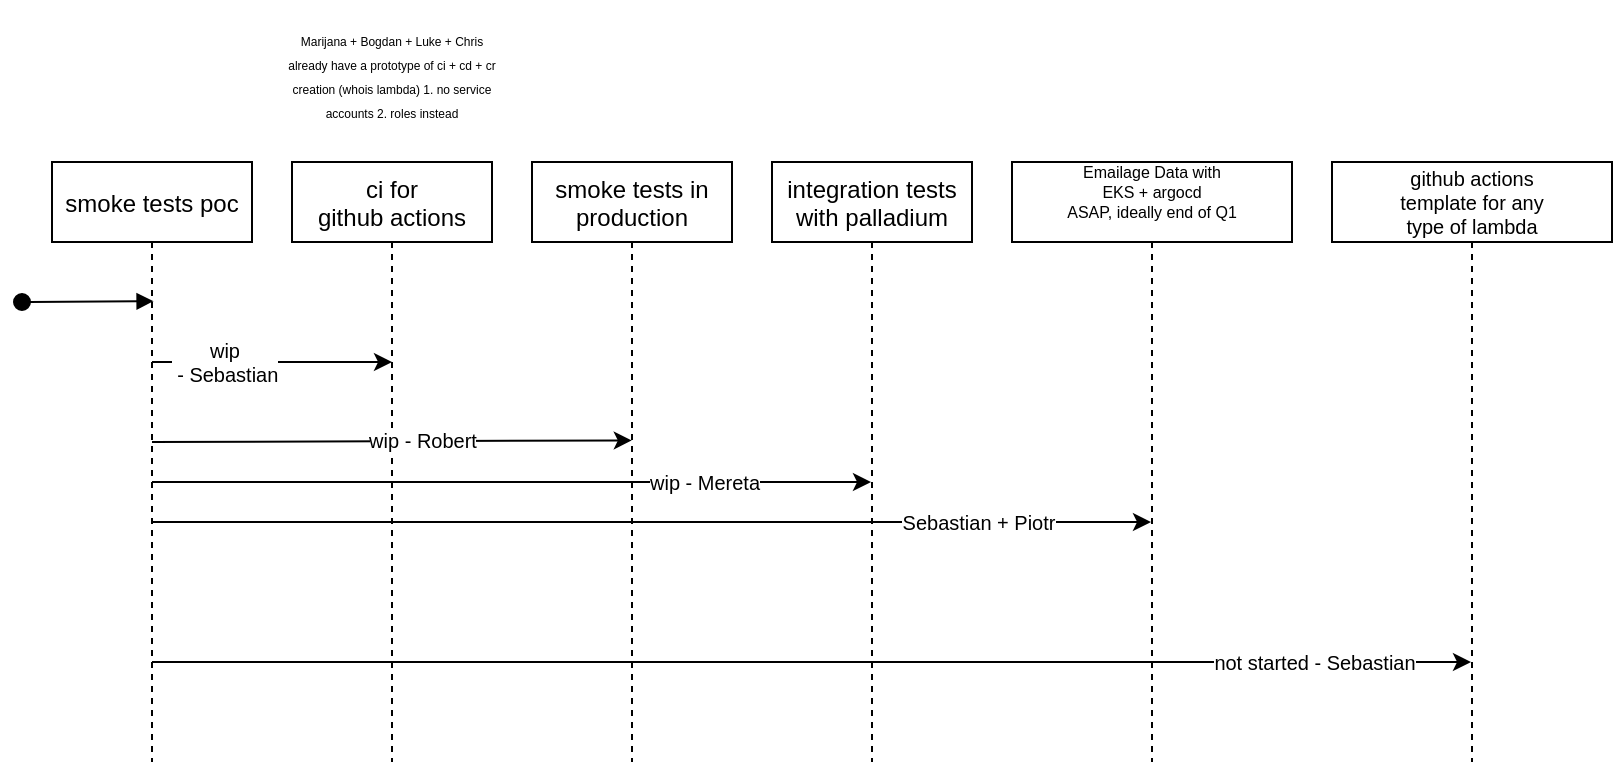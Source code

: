 <mxfile version="16.6.2" type="github">
  <diagram id="kgpKYQtTHZ0yAKxKKP6v" name="Page-1">
    <mxGraphModel dx="859" dy="1553" grid="1" gridSize="10" guides="1" tooltips="1" connect="1" arrows="1" fold="1" page="1" pageScale="1" pageWidth="850" pageHeight="1100" math="0" shadow="0">
      <root>
        <mxCell id="0" />
        <mxCell id="1" parent="0" />
        <mxCell id="fLQa5CgqU-qq7ocHvfI6-15" style="edgeStyle=orthogonalEdgeStyle;rounded=0;orthogonalLoop=1;jettySize=auto;html=1;fontSize=10;" edge="1" parent="1" source="3nuBFxr9cyL0pnOWT2aG-1" target="fLQa5CgqU-qq7ocHvfI6-2">
          <mxGeometry relative="1" as="geometry">
            <Array as="points">
              <mxPoint x="360" y="240" />
              <mxPoint x="360" y="240" />
            </Array>
          </mxGeometry>
        </mxCell>
        <mxCell id="fLQa5CgqU-qq7ocHvfI6-16" value="wip - Mereta" style="edgeLabel;html=1;align=center;verticalAlign=middle;resizable=0;points=[];fontSize=10;" vertex="1" connectable="0" parent="fLQa5CgqU-qq7ocHvfI6-15">
          <mxGeometry x="0.534" relative="1" as="geometry">
            <mxPoint as="offset" />
          </mxGeometry>
        </mxCell>
        <mxCell id="fLQa5CgqU-qq7ocHvfI6-18" style="edgeStyle=orthogonalEdgeStyle;rounded=0;orthogonalLoop=1;jettySize=auto;html=1;fontSize=10;" edge="1" parent="1" source="3nuBFxr9cyL0pnOWT2aG-1" target="fLQa5CgqU-qq7ocHvfI6-10">
          <mxGeometry relative="1" as="geometry">
            <Array as="points">
              <mxPoint x="630" y="330" />
              <mxPoint x="630" y="330" />
            </Array>
          </mxGeometry>
        </mxCell>
        <mxCell id="fLQa5CgqU-qq7ocHvfI6-19" value="not started - Sebastian" style="edgeLabel;html=1;align=center;verticalAlign=middle;resizable=0;points=[];fontSize=10;" vertex="1" connectable="0" parent="fLQa5CgqU-qq7ocHvfI6-18">
          <mxGeometry x="0.672" relative="1" as="geometry">
            <mxPoint x="29" as="offset" />
          </mxGeometry>
        </mxCell>
        <mxCell id="fLQa5CgqU-qq7ocHvfI6-21" style="edgeStyle=orthogonalEdgeStyle;rounded=0;orthogonalLoop=1;jettySize=auto;html=1;fontSize=10;" edge="1" parent="1" source="3nuBFxr9cyL0pnOWT2aG-1" target="fLQa5CgqU-qq7ocHvfI6-20">
          <mxGeometry relative="1" as="geometry">
            <Array as="points">
              <mxPoint x="560" y="260" />
              <mxPoint x="560" y="260" />
            </Array>
          </mxGeometry>
        </mxCell>
        <mxCell id="fLQa5CgqU-qq7ocHvfI6-22" value="Sebastian + Piotr" style="edgeLabel;html=1;align=center;verticalAlign=middle;resizable=0;points=[];fontSize=10;" vertex="1" connectable="0" parent="fLQa5CgqU-qq7ocHvfI6-21">
          <mxGeometry x="0.652" relative="1" as="geometry">
            <mxPoint as="offset" />
          </mxGeometry>
        </mxCell>
        <mxCell id="3nuBFxr9cyL0pnOWT2aG-1" value="smoke tests poc" style="shape=umlLifeline;perimeter=lifelinePerimeter;container=1;collapsible=0;recursiveResize=0;rounded=0;shadow=0;strokeWidth=1;" parent="1" vertex="1">
          <mxGeometry x="120" y="80" width="100" height="300" as="geometry" />
        </mxCell>
        <mxCell id="3nuBFxr9cyL0pnOWT2aG-3" value="" style="verticalAlign=bottom;startArrow=oval;endArrow=block;startSize=8;shadow=0;strokeWidth=1;entryX=0.508;entryY=0.232;entryDx=0;entryDy=0;entryPerimeter=0;" parent="3nuBFxr9cyL0pnOWT2aG-1" target="3nuBFxr9cyL0pnOWT2aG-1" edge="1">
          <mxGeometry relative="1" as="geometry">
            <mxPoint x="-15" y="70" as="sourcePoint" />
            <mxPoint x="45" y="70" as="targetPoint" />
          </mxGeometry>
        </mxCell>
        <mxCell id="3nuBFxr9cyL0pnOWT2aG-5" value="ci for&#xa;github actions" style="shape=umlLifeline;perimeter=lifelinePerimeter;container=1;collapsible=0;recursiveResize=0;rounded=0;shadow=0;strokeWidth=1;" parent="1" vertex="1">
          <mxGeometry x="240" y="80" width="100" height="300" as="geometry" />
        </mxCell>
        <mxCell id="fLQa5CgqU-qq7ocHvfI6-5" value="" style="endArrow=classic;html=1;rounded=0;entryX=0.499;entryY=0.464;entryDx=0;entryDy=0;entryPerimeter=0;" edge="1" parent="3nuBFxr9cyL0pnOWT2aG-5" target="fLQa5CgqU-qq7ocHvfI6-1">
          <mxGeometry width="50" height="50" relative="1" as="geometry">
            <mxPoint x="-69.997" y="140" as="sourcePoint" />
            <mxPoint x="49.82" y="140" as="targetPoint" />
          </mxGeometry>
        </mxCell>
        <mxCell id="fLQa5CgqU-qq7ocHvfI6-13" value="wip - Robert" style="edgeLabel;html=1;align=center;verticalAlign=middle;resizable=0;points=[];fontSize=10;" vertex="1" connectable="0" parent="fLQa5CgqU-qq7ocHvfI6-5">
          <mxGeometry x="0.127" y="1" relative="1" as="geometry">
            <mxPoint as="offset" />
          </mxGeometry>
        </mxCell>
        <mxCell id="fLQa5CgqU-qq7ocHvfI6-1" value="smoke tests in&#xa;production" style="shape=umlLifeline;perimeter=lifelinePerimeter;container=1;collapsible=0;recursiveResize=0;rounded=0;shadow=0;strokeWidth=1;" vertex="1" parent="1">
          <mxGeometry x="360" y="80" width="100" height="300" as="geometry" />
        </mxCell>
        <mxCell id="fLQa5CgqU-qq7ocHvfI6-2" value="integration tests&#xa;with palladium" style="shape=umlLifeline;perimeter=lifelinePerimeter;container=1;collapsible=0;recursiveResize=0;rounded=0;shadow=0;strokeWidth=1;" vertex="1" parent="1">
          <mxGeometry x="480" y="80" width="100" height="300" as="geometry" />
        </mxCell>
        <mxCell id="fLQa5CgqU-qq7ocHvfI6-4" value="" style="endArrow=classic;html=1;rounded=0;" edge="1" parent="1" source="3nuBFxr9cyL0pnOWT2aG-1">
          <mxGeometry width="50" height="50" relative="1" as="geometry">
            <mxPoint x="400" y="230" as="sourcePoint" />
            <mxPoint x="290" y="180" as="targetPoint" />
          </mxGeometry>
        </mxCell>
        <mxCell id="fLQa5CgqU-qq7ocHvfI6-14" value="&lt;div&gt;wip&lt;/div&gt;&amp;nbsp;- Sebastian" style="edgeLabel;html=1;align=center;verticalAlign=middle;resizable=0;points=[];fontSize=10;" vertex="1" connectable="0" parent="fLQa5CgqU-qq7ocHvfI6-4">
          <mxGeometry x="-0.406" relative="1" as="geometry">
            <mxPoint as="offset" />
          </mxGeometry>
        </mxCell>
        <mxCell id="fLQa5CgqU-qq7ocHvfI6-9" value="&lt;p style=&quot;line-height: 1&quot;&gt;&lt;font style=&quot;font-size: 6px&quot;&gt;Marijana + Bogdan + Luke + Chris already have a prototype of ci + cd + cr creation (whois lambda) 1. no service accounts 2. roles instead&lt;br&gt;&lt;/font&gt;&lt;/p&gt;" style="text;html=1;strokeColor=none;fillColor=none;align=center;verticalAlign=middle;whiteSpace=wrap;rounded=0;" vertex="1" parent="1">
          <mxGeometry x="235" width="110" height="70" as="geometry" />
        </mxCell>
        <mxCell id="fLQa5CgqU-qq7ocHvfI6-10" value="github actions&#xa;template for any&#xa;type of lambda" style="shape=umlLifeline;perimeter=lifelinePerimeter;container=1;collapsible=0;recursiveResize=0;rounded=0;shadow=0;strokeWidth=1;fontSize=10;" vertex="1" parent="1">
          <mxGeometry x="760" y="80" width="140" height="300" as="geometry" />
        </mxCell>
        <mxCell id="fLQa5CgqU-qq7ocHvfI6-20" value="Emailage Data with&#xa;EKS + argocd&#xa;ASAP, ideally end of Q1&#xa;" style="shape=umlLifeline;perimeter=lifelinePerimeter;container=1;collapsible=0;recursiveResize=0;rounded=0;shadow=0;strokeWidth=1;fontSize=8;" vertex="1" parent="1">
          <mxGeometry x="600" y="80" width="140" height="300" as="geometry" />
        </mxCell>
      </root>
    </mxGraphModel>
  </diagram>
</mxfile>
